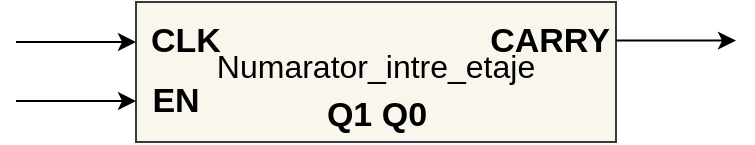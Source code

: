 <mxfile version="21.3.4" type="device">
  <diagram name="Page-1" id="VKMU4g4UH0HTz8x48zFp">
    <mxGraphModel dx="696" dy="401" grid="0" gridSize="10" guides="1" tooltips="1" connect="1" arrows="1" fold="1" page="1" pageScale="1" pageWidth="827" pageHeight="1169" background="#ffffff" math="0" shadow="0">
      <root>
        <mxCell id="0" />
        <mxCell id="1" parent="0" />
        <mxCell id="JUZib6-nhp5S9tP7I-Et-2" value="" style="rounded=0;whiteSpace=wrap;html=1;fillColor=#f9f7ed;strokeColor=#36393d;" vertex="1" parent="1">
          <mxGeometry x="200" y="360" width="240" height="70" as="geometry" />
        </mxCell>
        <mxCell id="JUZib6-nhp5S9tP7I-Et-5" value="&lt;font size=&quot;1&quot; color=&quot;#000000&quot;&gt;&lt;b style=&quot;font-size: 17px;&quot;&gt;EN&lt;/b&gt;&lt;/font&gt;" style="text;html=1;strokeColor=none;fillColor=none;align=center;verticalAlign=middle;whiteSpace=wrap;rounded=0;" vertex="1" parent="1">
          <mxGeometry x="200" y="400" width="40" height="20" as="geometry" />
        </mxCell>
        <mxCell id="JUZib6-nhp5S9tP7I-Et-6" value="&lt;font size=&quot;1&quot; color=&quot;#000000&quot;&gt;&lt;b style=&quot;font-size: 17px;&quot;&gt;CLK&lt;/b&gt;&lt;/font&gt;" style="text;html=1;strokeColor=none;fillColor=none;align=center;verticalAlign=middle;whiteSpace=wrap;rounded=0;" vertex="1" parent="1">
          <mxGeometry x="200" y="360" width="50" height="40" as="geometry" />
        </mxCell>
        <mxCell id="JUZib6-nhp5S9tP7I-Et-10" value="" style="endArrow=classic;html=1;rounded=0;strokeColor=#000000;entryX=0;entryY=0.5;entryDx=0;entryDy=0;" edge="1" parent="1" target="JUZib6-nhp5S9tP7I-Et-6">
          <mxGeometry width="50" height="50" relative="1" as="geometry">
            <mxPoint x="140" y="380" as="sourcePoint" />
            <mxPoint x="380" y="460" as="targetPoint" />
          </mxGeometry>
        </mxCell>
        <mxCell id="JUZib6-nhp5S9tP7I-Et-12" value="" style="endArrow=classic;html=1;rounded=0;strokeColor=#000000;entryX=0;entryY=0.5;entryDx=0;entryDy=0;" edge="1" parent="1">
          <mxGeometry width="50" height="50" relative="1" as="geometry">
            <mxPoint x="140" y="409.5" as="sourcePoint" />
            <mxPoint x="200" y="409.5" as="targetPoint" />
          </mxGeometry>
        </mxCell>
        <mxCell id="JUZib6-nhp5S9tP7I-Et-13" value="&lt;font color=&quot;#000000&quot;&gt;&lt;span style=&quot;font-size: 16px;&quot;&gt;Numarator_intre_etaje&lt;/span&gt;&lt;/font&gt;" style="text;html=1;strokeColor=none;fillColor=none;align=center;verticalAlign=middle;whiteSpace=wrap;rounded=0;" vertex="1" parent="1">
          <mxGeometry x="290" y="377" width="60" height="30" as="geometry" />
        </mxCell>
        <mxCell id="JUZib6-nhp5S9tP7I-Et-14" value="&lt;font color=&quot;#000000&quot;&gt;&lt;span style=&quot;font-size: 17px;&quot;&gt;&lt;b&gt;CARRY&lt;/b&gt;&lt;/span&gt;&lt;/font&gt;" style="text;html=1;strokeColor=none;fillColor=none;align=center;verticalAlign=middle;whiteSpace=wrap;rounded=0;" vertex="1" parent="1">
          <mxGeometry x="382" y="360" width="50" height="40" as="geometry" />
        </mxCell>
        <mxCell id="JUZib6-nhp5S9tP7I-Et-20" value="" style="endArrow=classic;html=1;rounded=0;strokeColor=#000000;entryX=0;entryY=0.5;entryDx=0;entryDy=0;" edge="1" parent="1">
          <mxGeometry width="50" height="50" relative="1" as="geometry">
            <mxPoint x="440" y="379.31" as="sourcePoint" />
            <mxPoint x="500" y="379.31" as="targetPoint" />
          </mxGeometry>
        </mxCell>
        <mxCell id="JUZib6-nhp5S9tP7I-Et-21" value="&lt;font color=&quot;#000000&quot;&gt;&lt;span style=&quot;font-size: 17px;&quot;&gt;&lt;b&gt;Q1 Q0&lt;/b&gt;&lt;/span&gt;&lt;/font&gt;" style="text;html=1;strokeColor=none;fillColor=none;align=center;verticalAlign=middle;whiteSpace=wrap;rounded=0;" vertex="1" parent="1">
          <mxGeometry x="276.5" y="407" width="87" height="20" as="geometry" />
        </mxCell>
      </root>
    </mxGraphModel>
  </diagram>
</mxfile>
